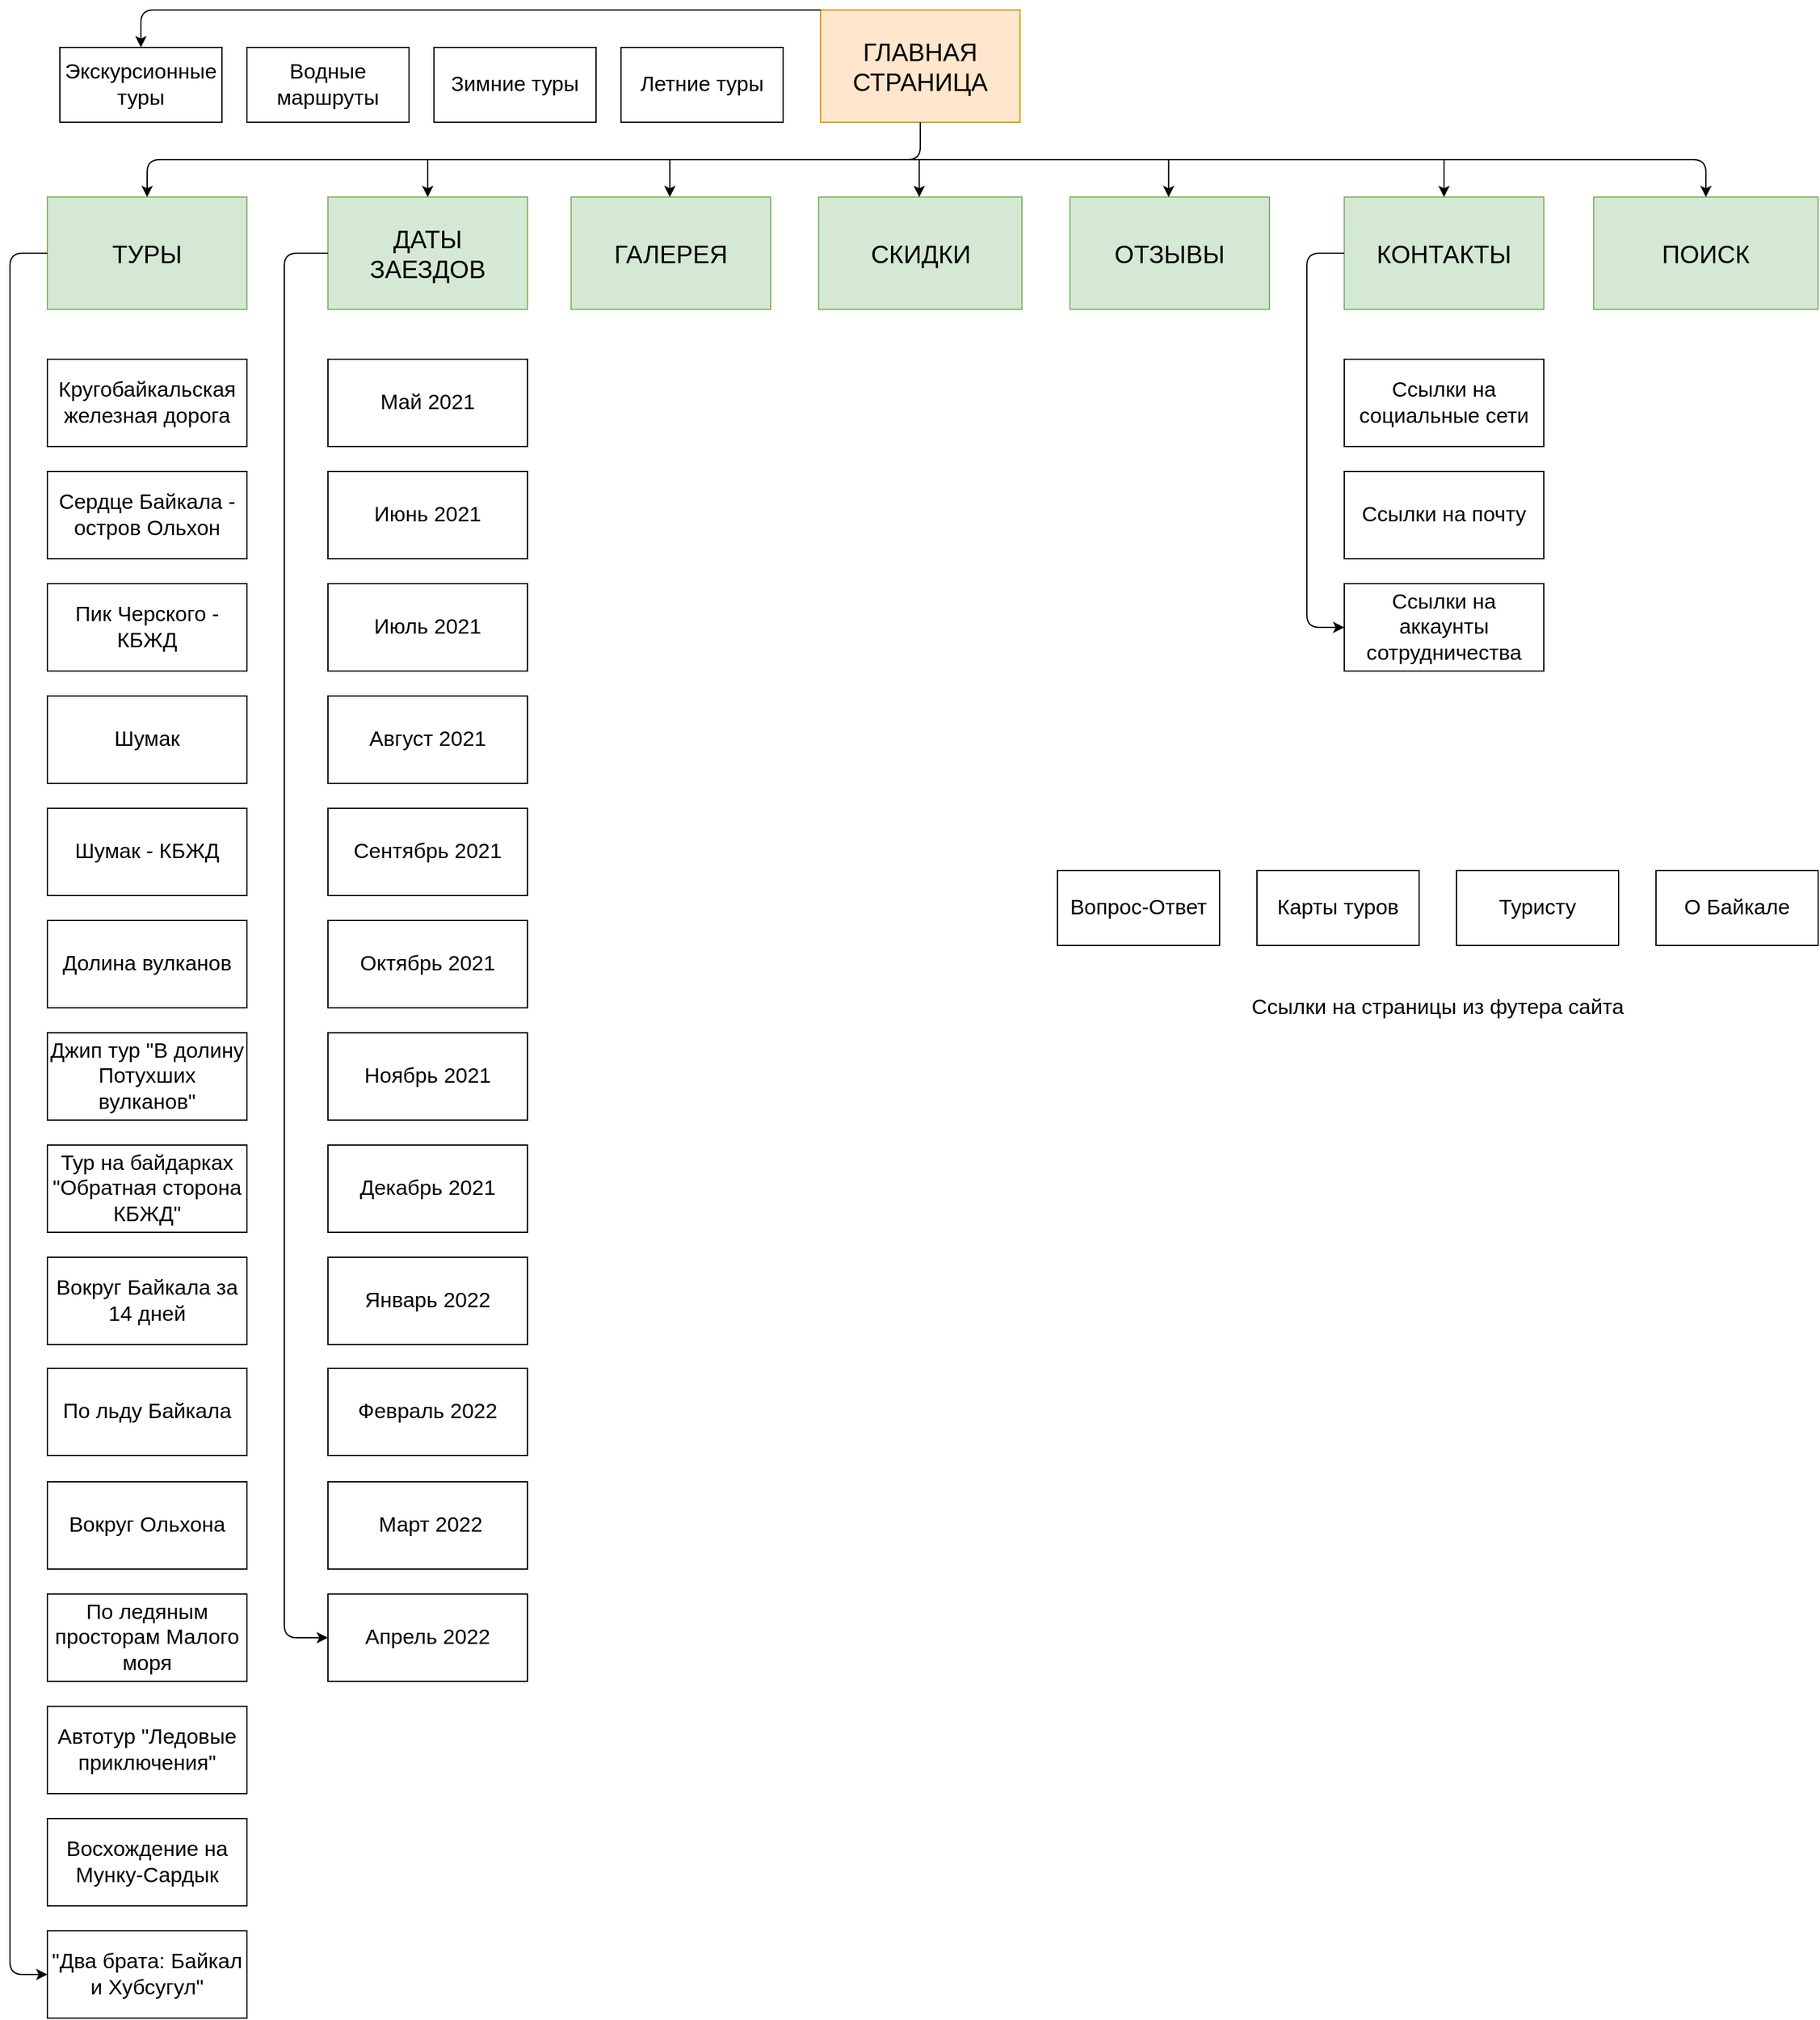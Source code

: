 <mxfile version="14.2.6" type="github">
  <diagram name="Page-1" id="b98fa263-6416-c6ec-5b7d-78bf54ef71d0">
    <mxGraphModel dx="1447" dy="858" grid="1" gridSize="10" guides="1" tooltips="1" connect="1" arrows="1" fold="1" page="1" pageScale="1.5" pageWidth="1169" pageHeight="826" background="none" math="0" shadow="0">
      <root>
        <mxCell id="0" style=";html=1;" />
        <mxCell id="1" style=";html=1;" parent="0" />
        <mxCell id="tj1XGYN1QX1Ru28_OsPs-1" value="&lt;font style=&quot;font-size: 20px&quot;&gt;ГЛАВНАЯ СТРАНИЦА&lt;/font&gt;" style="rounded=0;whiteSpace=wrap;html=1;fillColor=#ffe6cc;strokeColor=#d79b00;" vertex="1" parent="1">
          <mxGeometry x="800" y="80" width="160" height="90" as="geometry" />
        </mxCell>
        <mxCell id="tj1XGYN1QX1Ru28_OsPs-25" value="&lt;span style=&quot;font-size: 20px&quot;&gt;ПОИСК&lt;/span&gt;" style="rounded=0;whiteSpace=wrap;html=1;fillColor=#d5e8d4;strokeColor=#82b366;" vertex="1" parent="1">
          <mxGeometry x="1420" y="230" width="180" height="90" as="geometry" />
        </mxCell>
        <mxCell id="tj1XGYN1QX1Ru28_OsPs-26" value="&lt;span style=&quot;font-size: 20px&quot;&gt;КОНТАКТЫ&lt;/span&gt;" style="rounded=0;whiteSpace=wrap;html=1;fillColor=#d5e8d4;strokeColor=#82b366;" vertex="1" parent="1">
          <mxGeometry x="1220" y="230" width="160" height="90" as="geometry" />
        </mxCell>
        <mxCell id="tj1XGYN1QX1Ru28_OsPs-27" value="&lt;span style=&quot;font-size: 20px&quot;&gt;ДАТЫ &lt;br&gt;ЗАЕЗДОВ&lt;/span&gt;" style="rounded=0;whiteSpace=wrap;html=1;fillColor=#d5e8d4;strokeColor=#82b366;" vertex="1" parent="1">
          <mxGeometry x="405" y="230" width="160" height="90" as="geometry" />
        </mxCell>
        <mxCell id="tj1XGYN1QX1Ru28_OsPs-28" value="&lt;span style=&quot;font-size: 20px&quot;&gt;ОТЗЫВЫ&lt;/span&gt;" style="rounded=0;whiteSpace=wrap;html=1;fillColor=#d5e8d4;strokeColor=#82b366;" vertex="1" parent="1">
          <mxGeometry x="1000" y="230" width="160" height="90" as="geometry" />
        </mxCell>
        <mxCell id="tj1XGYN1QX1Ru28_OsPs-29" value="&lt;span style=&quot;font-size: 20px&quot;&gt;ГАЛЕРЕЯ&lt;/span&gt;" style="rounded=0;whiteSpace=wrap;html=1;fillColor=#d5e8d4;strokeColor=#82b366;" vertex="1" parent="1">
          <mxGeometry x="600" y="230" width="160" height="90" as="geometry" />
        </mxCell>
        <mxCell id="tj1XGYN1QX1Ru28_OsPs-30" value="&lt;font style=&quot;font-size: 20px&quot;&gt;ТУРЫ&lt;/font&gt;&lt;span style=&quot;color: rgba(0 , 0 , 0 , 0) ; font-family: monospace ; font-size: 0px&quot;&gt;%3CmxGraphModel%3E%3Croot%3E%3CmxCell%20id%3D%220%22%2F%3E%3CmxCell%20id%3D%221%22%20parent%3D%220%22%2F%3E%3CmxCell%20id%3D%222%22%20value%3D%22%26lt%3Bfont%20style%3D%26quot%3Bfont-size%3A%2020px%26quot%3B%26gt%3B%D0%93%D0%9B%D0%90%D0%92%D0%9D%D0%90%D0%AF%20%D0%A1%D0%A2%D0%A0%D0%90%D0%9D%D0%98%D0%A6%D0%90%26lt%3B%2Ffont%26gt%3B%22%20style%3D%22rounded%3D0%3BwhiteSpace%3Dwrap%3Bhtml%3D1%3BfillColor%3D%23ffe6cc%3BstrokeColor%3D%23d79b00%3B%22%20vertex%3D%221%22%20parent%3D%221%22%3E%3CmxGeometry%20x%3D%22787%22%20y%3D%2280%22%20width%3D%22180%22%20height%3D%2290%22%20as%3D%22geometry%22%2F%3E%3C%2FmxCell%3E%3C%2Froot%3E%3C%2FmxGraphModel%3E&lt;/span&gt;&lt;span style=&quot;color: rgba(0 , 0 , 0 , 0) ; font-family: monospace ; font-size: 0px&quot;&gt;%3CmxGraphModel%3E%3Croot%3E%3CmxCell%20id%3D%220%22%2F%3E%3CmxCell%20id%3D%221%22%20parent%3D%220%22%2F%3E%3CmxCell%20id%3D%222%22%20value%3D%22%26lt%3Bfont%20style%3D%26quot%3Bfont-size%3A%2020px%26quot%3B%26gt%3B%D0%93%D0%9B%D0%90%D0%92%D0%9D%D0%90%D0%AF%20%D0%A1%D0%A2%D0%A0%D0%90%D0%9D%D0%98%D0%A6%D0%90%26lt%3B%2Ffont%26gt%3B%22%20style%3D%22rounded%3D0%3BwhiteSpace%3Dwrap%3Bhtml%3D1%3BfillColor%3D%23ffe6cc%3BstrokeColor%3D%23d79b00%3B%22%20vertex%3D%221%22%20parent%3D%221%22%3E%3CmxGeometry%20x%3D%22787%22%20y%3D%2280%22%20width%3D%22180%22%20height%3D%2290%22%20as%3D%22geometry%22%2F%3E%3C%2FmxCell%3E%3C%2Froot%3E%3C%2FmxGraphModel%3E&lt;/span&gt;" style="rounded=0;whiteSpace=wrap;html=1;fillColor=#d5e8d4;strokeColor=#82b366;" vertex="1" parent="1">
          <mxGeometry x="180" y="230" width="160" height="90" as="geometry" />
        </mxCell>
        <mxCell id="tj1XGYN1QX1Ru28_OsPs-31" value="&lt;span style=&quot;font-size: 20px&quot;&gt;СКИДКИ&lt;/span&gt;" style="rounded=0;whiteSpace=wrap;html=1;fillColor=#d5e8d4;strokeColor=#82b366;" vertex="1" parent="1">
          <mxGeometry x="798.5" y="230" width="163" height="90" as="geometry" />
        </mxCell>
        <mxCell id="tj1XGYN1QX1Ru28_OsPs-32" value="&lt;font style=&quot;font-size: 17px&quot;&gt;Летние туры&lt;/font&gt;" style="rounded=0;whiteSpace=wrap;html=1;" vertex="1" parent="1">
          <mxGeometry x="640" y="110" width="130" height="60" as="geometry" />
        </mxCell>
        <mxCell id="tj1XGYN1QX1Ru28_OsPs-33" value="&lt;font style=&quot;font-size: 17px&quot;&gt;Зимние туры&lt;/font&gt;" style="rounded=0;whiteSpace=wrap;html=1;" vertex="1" parent="1">
          <mxGeometry x="490" y="110" width="130" height="60" as="geometry" />
        </mxCell>
        <mxCell id="tj1XGYN1QX1Ru28_OsPs-34" value="&lt;font style=&quot;font-size: 17px&quot;&gt;Водные маршруты&lt;/font&gt;" style="rounded=0;whiteSpace=wrap;html=1;" vertex="1" parent="1">
          <mxGeometry x="340" y="110" width="130" height="60" as="geometry" />
        </mxCell>
        <mxCell id="tj1XGYN1QX1Ru28_OsPs-35" value="&lt;font style=&quot;font-size: 17px&quot;&gt;Экскурсионные туры&lt;/font&gt;" style="rounded=0;whiteSpace=wrap;html=1;" vertex="1" parent="1">
          <mxGeometry x="190" y="110" width="130" height="60" as="geometry" />
        </mxCell>
        <mxCell id="tj1XGYN1QX1Ru28_OsPs-37" value="&lt;font style=&quot;font-size: 17px&quot;&gt;Вопрос-Ответ&lt;/font&gt;" style="rounded=0;whiteSpace=wrap;html=1;" vertex="1" parent="1">
          <mxGeometry x="990" y="770" width="130" height="60" as="geometry" />
        </mxCell>
        <mxCell id="tj1XGYN1QX1Ru28_OsPs-38" value="&lt;font style=&quot;font-size: 17px&quot;&gt;Карты туров&lt;/font&gt;" style="rounded=0;whiteSpace=wrap;html=1;" vertex="1" parent="1">
          <mxGeometry x="1150" y="770" width="130" height="60" as="geometry" />
        </mxCell>
        <mxCell id="tj1XGYN1QX1Ru28_OsPs-39" value="&lt;span style=&quot;font-size: 17px&quot;&gt;Туристу&lt;/span&gt;" style="rounded=0;whiteSpace=wrap;html=1;" vertex="1" parent="1">
          <mxGeometry x="1310" y="770" width="130" height="60" as="geometry" />
        </mxCell>
        <mxCell id="tj1XGYN1QX1Ru28_OsPs-40" value="&lt;font style=&quot;font-size: 17px&quot;&gt;О Байкале&lt;/font&gt;" style="rounded=0;whiteSpace=wrap;html=1;" vertex="1" parent="1">
          <mxGeometry x="1470" y="770" width="130" height="60" as="geometry" />
        </mxCell>
        <mxCell id="tj1XGYN1QX1Ru28_OsPs-41" value="&lt;span style=&quot;font-size: 17px&quot;&gt;Кругобайкальская железная дорога&lt;/span&gt;" style="rounded=0;whiteSpace=wrap;html=1;" vertex="1" parent="1">
          <mxGeometry x="180" y="360" width="160" height="70" as="geometry" />
        </mxCell>
        <mxCell id="tj1XGYN1QX1Ru28_OsPs-42" value="&lt;span style=&quot;font-size: 17px&quot;&gt;Сердце Байкала - остров Ольхон&lt;/span&gt;" style="rounded=0;whiteSpace=wrap;html=1;" vertex="1" parent="1">
          <mxGeometry x="180" y="450" width="160" height="70" as="geometry" />
        </mxCell>
        <mxCell id="tj1XGYN1QX1Ru28_OsPs-43" value="&lt;span style=&quot;font-size: 17px&quot;&gt;Пик Черского - КБЖД&lt;/span&gt;" style="rounded=0;whiteSpace=wrap;html=1;" vertex="1" parent="1">
          <mxGeometry x="180" y="540" width="160" height="70" as="geometry" />
        </mxCell>
        <mxCell id="tj1XGYN1QX1Ru28_OsPs-44" value="&lt;span style=&quot;font-size: 17px&quot;&gt;Шумак&lt;/span&gt;" style="rounded=0;whiteSpace=wrap;html=1;" vertex="1" parent="1">
          <mxGeometry x="180" y="630" width="160" height="70" as="geometry" />
        </mxCell>
        <mxCell id="tj1XGYN1QX1Ru28_OsPs-45" value="&lt;span style=&quot;font-size: 17px&quot;&gt;Шумак - КБЖД&lt;/span&gt;" style="rounded=0;whiteSpace=wrap;html=1;" vertex="1" parent="1">
          <mxGeometry x="180" y="720" width="160" height="70" as="geometry" />
        </mxCell>
        <mxCell id="tj1XGYN1QX1Ru28_OsPs-46" value="&lt;span style=&quot;font-size: 17px&quot;&gt;Долина вулканов&lt;/span&gt;" style="rounded=0;whiteSpace=wrap;html=1;" vertex="1" parent="1">
          <mxGeometry x="180" y="810" width="160" height="70" as="geometry" />
        </mxCell>
        <mxCell id="tj1XGYN1QX1Ru28_OsPs-47" value="&lt;span style=&quot;font-size: 17px&quot;&gt;Джип тур &quot;В долину Потухших вулканов&quot;&lt;/span&gt;" style="rounded=0;whiteSpace=wrap;html=1;" vertex="1" parent="1">
          <mxGeometry x="180" y="900" width="160" height="70" as="geometry" />
        </mxCell>
        <mxCell id="tj1XGYN1QX1Ru28_OsPs-48" value="&lt;span style=&quot;font-size: 17px&quot;&gt;Тур на байдарках &quot;Обратная сторона КБЖД&quot;&lt;/span&gt;" style="rounded=0;whiteSpace=wrap;html=1;" vertex="1" parent="1">
          <mxGeometry x="180" y="990" width="160" height="70" as="geometry" />
        </mxCell>
        <mxCell id="tj1XGYN1QX1Ru28_OsPs-49" value="&lt;span style=&quot;font-size: 17px&quot;&gt;Вокруг Байкала за 14 дней&lt;/span&gt;" style="rounded=0;whiteSpace=wrap;html=1;" vertex="1" parent="1">
          <mxGeometry x="180" y="1080" width="160" height="70" as="geometry" />
        </mxCell>
        <mxCell id="tj1XGYN1QX1Ru28_OsPs-50" value="&lt;span style=&quot;font-size: 17px&quot;&gt;По льду Байкала&lt;/span&gt;" style="rounded=0;whiteSpace=wrap;html=1;" vertex="1" parent="1">
          <mxGeometry x="180" y="1169" width="160" height="70" as="geometry" />
        </mxCell>
        <mxCell id="tj1XGYN1QX1Ru28_OsPs-51" value="&lt;span style=&quot;font-size: 17px&quot;&gt;Вокруг Ольхона&lt;/span&gt;" style="rounded=0;whiteSpace=wrap;html=1;" vertex="1" parent="1">
          <mxGeometry x="180" y="1260" width="160" height="70" as="geometry" />
        </mxCell>
        <mxCell id="tj1XGYN1QX1Ru28_OsPs-52" value="&lt;span style=&quot;font-size: 17px&quot;&gt;По ледяным просторам Малого моря&lt;/span&gt;" style="rounded=0;whiteSpace=wrap;html=1;" vertex="1" parent="1">
          <mxGeometry x="180" y="1350" width="160" height="70" as="geometry" />
        </mxCell>
        <mxCell id="tj1XGYN1QX1Ru28_OsPs-53" value="&lt;span style=&quot;font-size: 17px&quot;&gt;Автотур &quot;Ледовые приключения&quot;&lt;/span&gt;" style="rounded=0;whiteSpace=wrap;html=1;" vertex="1" parent="1">
          <mxGeometry x="180" y="1440" width="160" height="70" as="geometry" />
        </mxCell>
        <mxCell id="tj1XGYN1QX1Ru28_OsPs-54" value="&lt;span style=&quot;font-size: 17px&quot;&gt;Восхождение на Мунку-Сардык&lt;/span&gt;" style="rounded=0;whiteSpace=wrap;html=1;" vertex="1" parent="1">
          <mxGeometry x="180" y="1530" width="160" height="70" as="geometry" />
        </mxCell>
        <mxCell id="tj1XGYN1QX1Ru28_OsPs-55" value="&lt;span style=&quot;font-size: 17px&quot;&gt;&quot;Два брата: Байкал и Хубсугул&quot;&lt;/span&gt;" style="rounded=0;whiteSpace=wrap;html=1;" vertex="1" parent="1">
          <mxGeometry x="180" y="1620" width="160" height="70" as="geometry" />
        </mxCell>
        <mxCell id="tj1XGYN1QX1Ru28_OsPs-56" value="&lt;span style=&quot;font-size: 17px&quot;&gt;Май 2021&lt;/span&gt;" style="rounded=0;whiteSpace=wrap;html=1;" vertex="1" parent="1">
          <mxGeometry x="405" y="360" width="160" height="70" as="geometry" />
        </mxCell>
        <mxCell id="tj1XGYN1QX1Ru28_OsPs-57" value="&lt;span style=&quot;font-size: 17px&quot;&gt;Декабрь 2021&lt;/span&gt;" style="rounded=0;whiteSpace=wrap;html=1;" vertex="1" parent="1">
          <mxGeometry x="405" y="990" width="160" height="70" as="geometry" />
        </mxCell>
        <mxCell id="tj1XGYN1QX1Ru28_OsPs-58" value="&lt;span style=&quot;font-size: 17px&quot;&gt;Ноябрь 2021&lt;/span&gt;" style="rounded=0;whiteSpace=wrap;html=1;" vertex="1" parent="1">
          <mxGeometry x="405" y="900" width="160" height="70" as="geometry" />
        </mxCell>
        <mxCell id="tj1XGYN1QX1Ru28_OsPs-59" value="&lt;span style=&quot;font-size: 17px&quot;&gt;Июнь 2021&lt;/span&gt;" style="rounded=0;whiteSpace=wrap;html=1;" vertex="1" parent="1">
          <mxGeometry x="405" y="450" width="160" height="70" as="geometry" />
        </mxCell>
        <mxCell id="tj1XGYN1QX1Ru28_OsPs-60" value="&lt;span style=&quot;font-size: 17px&quot;&gt;Июль 2021&lt;/span&gt;" style="rounded=0;whiteSpace=wrap;html=1;" vertex="1" parent="1">
          <mxGeometry x="405" y="540" width="160" height="70" as="geometry" />
        </mxCell>
        <mxCell id="tj1XGYN1QX1Ru28_OsPs-61" value="&lt;span style=&quot;font-size: 17px&quot;&gt;Август 2021&lt;/span&gt;" style="rounded=0;whiteSpace=wrap;html=1;" vertex="1" parent="1">
          <mxGeometry x="405" y="630" width="160" height="70" as="geometry" />
        </mxCell>
        <mxCell id="tj1XGYN1QX1Ru28_OsPs-62" value="&lt;span style=&quot;font-size: 17px&quot;&gt;Сентябрь 2021&lt;/span&gt;" style="rounded=0;whiteSpace=wrap;html=1;" vertex="1" parent="1">
          <mxGeometry x="405" y="720" width="160" height="70" as="geometry" />
        </mxCell>
        <mxCell id="tj1XGYN1QX1Ru28_OsPs-63" value="&lt;span style=&quot;font-size: 17px&quot;&gt;Октябрь 2021&lt;/span&gt;" style="rounded=0;whiteSpace=wrap;html=1;" vertex="1" parent="1">
          <mxGeometry x="405" y="810" width="160" height="70" as="geometry" />
        </mxCell>
        <mxCell id="tj1XGYN1QX1Ru28_OsPs-65" value="&lt;span style=&quot;font-size: 17px&quot;&gt;Январь 2022&lt;/span&gt;" style="rounded=0;whiteSpace=wrap;html=1;" vertex="1" parent="1">
          <mxGeometry x="405" y="1080" width="160" height="70" as="geometry" />
        </mxCell>
        <mxCell id="tj1XGYN1QX1Ru28_OsPs-66" value="&lt;span style=&quot;font-size: 17px&quot;&gt;Февраль 2022&lt;/span&gt;" style="rounded=0;whiteSpace=wrap;html=1;" vertex="1" parent="1">
          <mxGeometry x="405" y="1169" width="160" height="70" as="geometry" />
        </mxCell>
        <mxCell id="tj1XGYN1QX1Ru28_OsPs-67" value="&lt;span style=&quot;font-size: 17px&quot;&gt;&amp;nbsp;Март 2022&lt;/span&gt;" style="rounded=0;whiteSpace=wrap;html=1;" vertex="1" parent="1">
          <mxGeometry x="405" y="1260" width="160" height="70" as="geometry" />
        </mxCell>
        <mxCell id="tj1XGYN1QX1Ru28_OsPs-70" value="&lt;span style=&quot;font-size: 17px&quot;&gt;Апрель 2022&lt;br&gt;&lt;/span&gt;" style="rounded=0;whiteSpace=wrap;html=1;" vertex="1" parent="1">
          <mxGeometry x="405" y="1350" width="160" height="70" as="geometry" />
        </mxCell>
        <mxCell id="tj1XGYN1QX1Ru28_OsPs-71" value="&lt;span style=&quot;font-size: 17px&quot;&gt;Ссылки на социальные сети&lt;/span&gt;" style="rounded=0;whiteSpace=wrap;html=1;" vertex="1" parent="1">
          <mxGeometry x="1220" y="360" width="160" height="70" as="geometry" />
        </mxCell>
        <mxCell id="tj1XGYN1QX1Ru28_OsPs-72" value="&lt;span style=&quot;font-size: 17px&quot;&gt;Ссылки на почту&lt;/span&gt;" style="rounded=0;whiteSpace=wrap;html=1;" vertex="1" parent="1">
          <mxGeometry x="1220" y="450" width="160" height="70" as="geometry" />
        </mxCell>
        <mxCell id="tj1XGYN1QX1Ru28_OsPs-73" value="&lt;span style=&quot;font-size: 17px&quot;&gt;Ссылки на аккаунты сотрудничества&lt;/span&gt;" style="rounded=0;whiteSpace=wrap;html=1;" vertex="1" parent="1">
          <mxGeometry x="1220" y="540" width="160" height="70" as="geometry" />
        </mxCell>
        <mxCell id="tj1XGYN1QX1Ru28_OsPs-76" value="" style="endArrow=classic;html=1;exitX=0;exitY=0.5;exitDx=0;exitDy=0;entryX=0;entryY=0.5;entryDx=0;entryDy=0;" edge="1" parent="1" source="tj1XGYN1QX1Ru28_OsPs-30" target="tj1XGYN1QX1Ru28_OsPs-55">
          <mxGeometry width="50" height="50" relative="1" as="geometry">
            <mxPoint x="550" y="470" as="sourcePoint" />
            <mxPoint x="140" y="1670" as="targetPoint" />
            <Array as="points">
              <mxPoint x="150" y="275" />
              <mxPoint x="150" y="1655" />
            </Array>
          </mxGeometry>
        </mxCell>
        <mxCell id="tj1XGYN1QX1Ru28_OsPs-78" value="" style="endArrow=classic;html=1;exitX=0;exitY=0.5;exitDx=0;exitDy=0;entryX=0;entryY=0.5;entryDx=0;entryDy=0;" edge="1" parent="1" source="tj1XGYN1QX1Ru28_OsPs-27" target="tj1XGYN1QX1Ru28_OsPs-70">
          <mxGeometry width="50" height="50" relative="1" as="geometry">
            <mxPoint x="550" y="530" as="sourcePoint" />
            <mxPoint x="380" y="1390" as="targetPoint" />
            <Array as="points">
              <mxPoint x="370" y="275" />
              <mxPoint x="370" y="1385" />
            </Array>
          </mxGeometry>
        </mxCell>
        <mxCell id="tj1XGYN1QX1Ru28_OsPs-83" value="&lt;font style=&quot;font-size: 17px&quot;&gt;Ссылки на страницы из футера сайта&lt;/font&gt;" style="text;html=1;strokeColor=none;fillColor=none;align=center;verticalAlign=middle;whiteSpace=wrap;rounded=0;" vertex="1" parent="1">
          <mxGeometry x="990" y="860" width="610" height="40" as="geometry" />
        </mxCell>
        <mxCell id="tj1XGYN1QX1Ru28_OsPs-84" value="" style="endArrow=classic;html=1;exitX=0;exitY=0;exitDx=0;exitDy=0;entryX=0.5;entryY=0;entryDx=0;entryDy=0;" edge="1" parent="1" source="tj1XGYN1QX1Ru28_OsPs-1" target="tj1XGYN1QX1Ru28_OsPs-35">
          <mxGeometry width="50" height="50" relative="1" as="geometry">
            <mxPoint x="770" y="230" as="sourcePoint" />
            <mxPoint x="240" y="90" as="targetPoint" />
            <Array as="points">
              <mxPoint x="255" y="80" />
            </Array>
          </mxGeometry>
        </mxCell>
        <mxCell id="tj1XGYN1QX1Ru28_OsPs-85" value="" style="endArrow=classic;html=1;exitX=0.5;exitY=1;exitDx=0;exitDy=0;entryX=0.5;entryY=0;entryDx=0;entryDy=0;" edge="1" parent="1" source="tj1XGYN1QX1Ru28_OsPs-1" target="tj1XGYN1QX1Ru28_OsPs-30">
          <mxGeometry width="50" height="50" relative="1" as="geometry">
            <mxPoint x="770" y="430" as="sourcePoint" />
            <mxPoint x="260" y="200" as="targetPoint" />
            <Array as="points">
              <mxPoint x="880" y="200" />
              <mxPoint x="260" y="200" />
            </Array>
          </mxGeometry>
        </mxCell>
        <mxCell id="tj1XGYN1QX1Ru28_OsPs-86" value="" style="endArrow=classic;html=1;entryX=0.5;entryY=0;entryDx=0;entryDy=0;" edge="1" parent="1" target="tj1XGYN1QX1Ru28_OsPs-25">
          <mxGeometry width="50" height="50" relative="1" as="geometry">
            <mxPoint x="870" y="200" as="sourcePoint" />
            <mxPoint x="1520" y="140" as="targetPoint" />
            <Array as="points">
              <mxPoint x="1510" y="200" />
            </Array>
          </mxGeometry>
        </mxCell>
        <mxCell id="tj1XGYN1QX1Ru28_OsPs-88" value="" style="endArrow=classic;html=1;entryX=0.5;entryY=0;entryDx=0;entryDy=0;" edge="1" parent="1" target="tj1XGYN1QX1Ru28_OsPs-27">
          <mxGeometry width="50" height="50" relative="1" as="geometry">
            <mxPoint x="485" y="200" as="sourcePoint" />
            <mxPoint x="990" y="380" as="targetPoint" />
          </mxGeometry>
        </mxCell>
        <mxCell id="tj1XGYN1QX1Ru28_OsPs-90" value="" style="endArrow=classic;html=1;entryX=0.5;entryY=0;entryDx=0;entryDy=0;" edge="1" parent="1">
          <mxGeometry width="50" height="50" relative="1" as="geometry">
            <mxPoint x="679.17" y="200" as="sourcePoint" />
            <mxPoint x="679.17" y="230" as="targetPoint" />
          </mxGeometry>
        </mxCell>
        <mxCell id="tj1XGYN1QX1Ru28_OsPs-91" value="" style="endArrow=classic;html=1;entryX=0.5;entryY=0;entryDx=0;entryDy=0;" edge="1" parent="1">
          <mxGeometry width="50" height="50" relative="1" as="geometry">
            <mxPoint x="879.17" y="200" as="sourcePoint" />
            <mxPoint x="879.17" y="230" as="targetPoint" />
          </mxGeometry>
        </mxCell>
        <mxCell id="tj1XGYN1QX1Ru28_OsPs-92" value="" style="endArrow=classic;html=1;entryX=0.5;entryY=0;entryDx=0;entryDy=0;" edge="1" parent="1">
          <mxGeometry width="50" height="50" relative="1" as="geometry">
            <mxPoint x="1079.17" y="200" as="sourcePoint" />
            <mxPoint x="1079.17" y="230" as="targetPoint" />
          </mxGeometry>
        </mxCell>
        <mxCell id="tj1XGYN1QX1Ru28_OsPs-93" value="" style="endArrow=classic;html=1;entryX=0.5;entryY=0;entryDx=0;entryDy=0;" edge="1" parent="1" target="tj1XGYN1QX1Ru28_OsPs-26">
          <mxGeometry width="50" height="50" relative="1" as="geometry">
            <mxPoint x="1300" y="200" as="sourcePoint" />
            <mxPoint x="535.0" y="280" as="targetPoint" />
          </mxGeometry>
        </mxCell>
        <mxCell id="tj1XGYN1QX1Ru28_OsPs-94" value="" style="endArrow=classic;html=1;entryX=0;entryY=0.5;entryDx=0;entryDy=0;exitX=0;exitY=0.5;exitDx=0;exitDy=0;" edge="1" parent="1" source="tj1XGYN1QX1Ru28_OsPs-26" target="tj1XGYN1QX1Ru28_OsPs-73">
          <mxGeometry width="50" height="50" relative="1" as="geometry">
            <mxPoint x="1080" y="510" as="sourcePoint" />
            <mxPoint x="1000" y="380" as="targetPoint" />
            <Array as="points">
              <mxPoint x="1190" y="275" />
              <mxPoint x="1190" y="575" />
            </Array>
          </mxGeometry>
        </mxCell>
      </root>
    </mxGraphModel>
  </diagram>
</mxfile>
